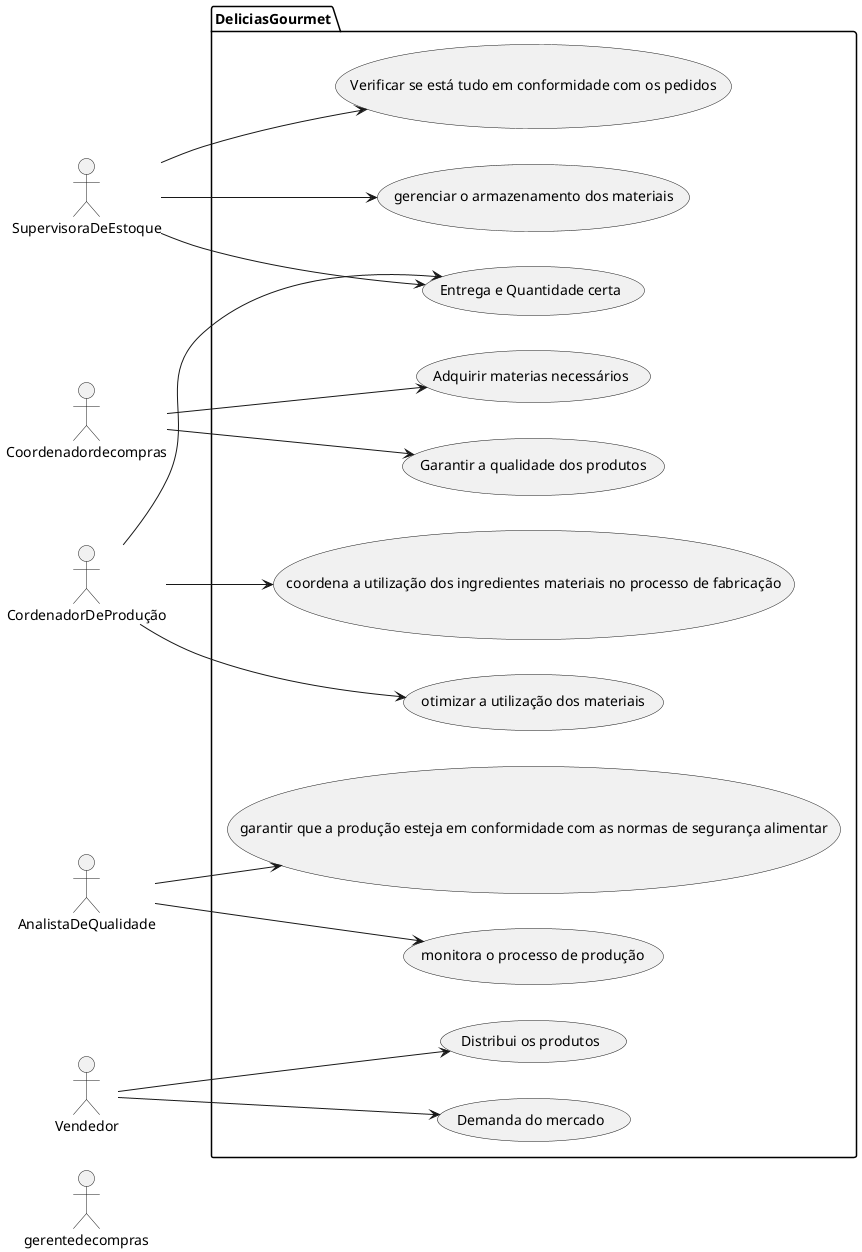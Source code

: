 @startuml 
    
left to right direction
actor gerentedecompras as gc
actor SupervisoraDeEstoque as se
actor Coordenadordecompras as cc
actor CordenadorDeProdução as cp
actor AnalistaDeQualidade as aq
actor Vendedor as vd



package DeliciasGourmet {
    cc --> (Adquirir materias necessários)
    cc --> (Garantir a qualidade dos produtos)
    vd --> (Distribui os produtos)
    vd --> (Demanda do mercado)
    se --> (gerenciar o armazenamento dos materiais)
    se --> (Verificar se está tudo em conformidade com os pedidos)
    cp --> (coordena a utilização dos ingredientes materiais no processo de fabricação)
    se --> (Entrega e Quantidade certa)
    cp --> (Entrega e Quantidade certa)
    cp --> (otimizar a utilização dos materiais)
    aq --> (monitora o processo de produção)
    aq --> (garantir que a produção esteja em conformidade com as normas de segurança alimentar)
}


@enduml